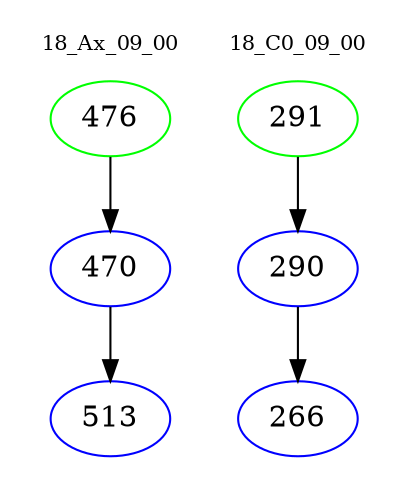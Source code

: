digraph{
subgraph cluster_0 {
color = white
label = "18_Ax_09_00";
fontsize=10;
T0_476 [label="476", color="green"]
T0_476 -> T0_470 [color="black"]
T0_470 [label="470", color="blue"]
T0_470 -> T0_513 [color="black"]
T0_513 [label="513", color="blue"]
}
subgraph cluster_1 {
color = white
label = "18_C0_09_00";
fontsize=10;
T1_291 [label="291", color="green"]
T1_291 -> T1_290 [color="black"]
T1_290 [label="290", color="blue"]
T1_290 -> T1_266 [color="black"]
T1_266 [label="266", color="blue"]
}
}
